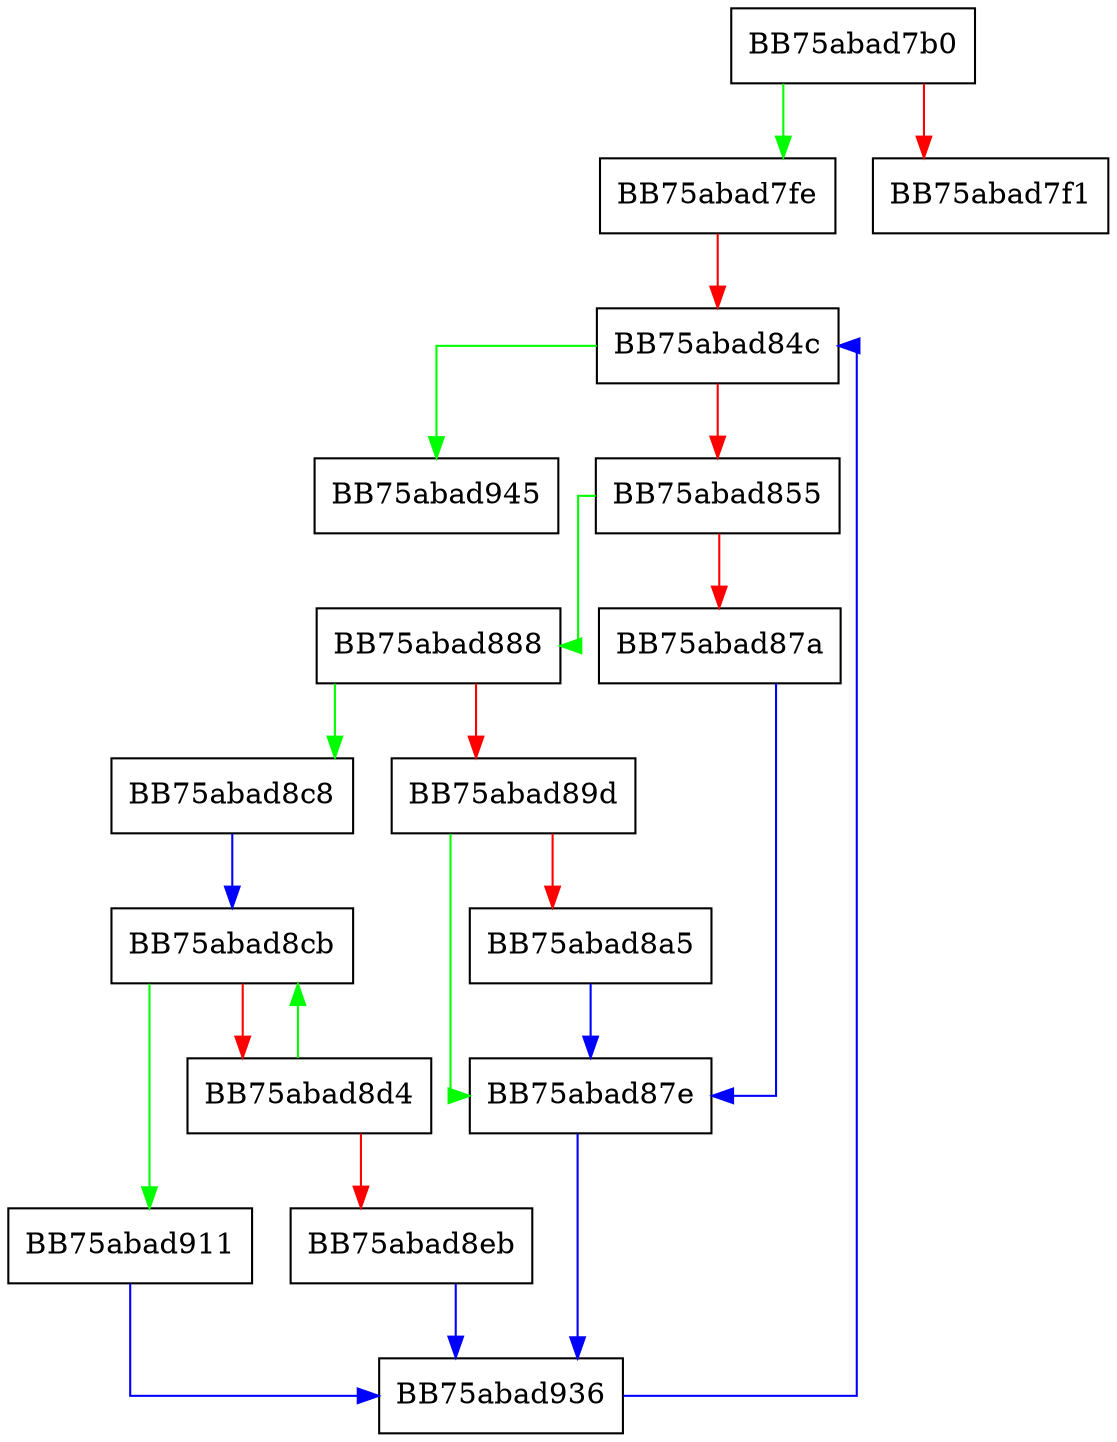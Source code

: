digraph _Forced_rehash {
  node [shape="box"];
  graph [splines=ortho];
  BB75abad7b0 -> BB75abad7fe [color="green"];
  BB75abad7b0 -> BB75abad7f1 [color="red"];
  BB75abad7fe -> BB75abad84c [color="red"];
  BB75abad84c -> BB75abad945 [color="green"];
  BB75abad84c -> BB75abad855 [color="red"];
  BB75abad855 -> BB75abad888 [color="green"];
  BB75abad855 -> BB75abad87a [color="red"];
  BB75abad87a -> BB75abad87e [color="blue"];
  BB75abad87e -> BB75abad936 [color="blue"];
  BB75abad888 -> BB75abad8c8 [color="green"];
  BB75abad888 -> BB75abad89d [color="red"];
  BB75abad89d -> BB75abad87e [color="green"];
  BB75abad89d -> BB75abad8a5 [color="red"];
  BB75abad8a5 -> BB75abad87e [color="blue"];
  BB75abad8c8 -> BB75abad8cb [color="blue"];
  BB75abad8cb -> BB75abad911 [color="green"];
  BB75abad8cb -> BB75abad8d4 [color="red"];
  BB75abad8d4 -> BB75abad8cb [color="green"];
  BB75abad8d4 -> BB75abad8eb [color="red"];
  BB75abad8eb -> BB75abad936 [color="blue"];
  BB75abad911 -> BB75abad936 [color="blue"];
  BB75abad936 -> BB75abad84c [color="blue"];
}
